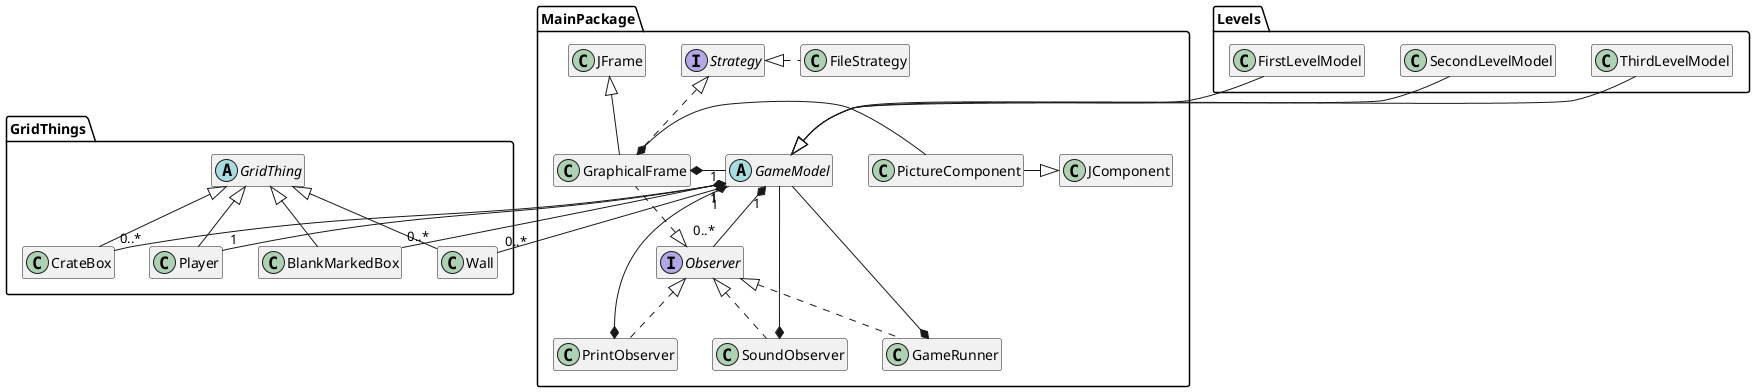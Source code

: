 @startuml
class GridThings.CrateBox
class MainPackage.PictureComponent
abstract class GridThings.GridThing
class Levels.SecondLevelModel
interface MainPackage.Strategy
class MainPackage.PrintObserver
class GridThings.Player
class Levels.FirstLevelModel
class Levels.ThirdLevelModel
interface MainPackage.Observer
class GridThings.BlankMarkedBox
class MainPackage.GameRunner
class GridThings.Wall
class MainPackage.FileStrategy
class MainPackage.GraphicalFrame
class MainPackage.SoundObserver
abstract class MainPackage.GameModel

hide members

MainPackage.GameModel <|-u- Levels.FirstLevelModel
MainPackage.GameModel <|-u- Levels.SecondLevelModel
MainPackage.GameModel <|-u- Levels.ThirdLevelModel

MainPackage.JComponent <|-l- MainPackage.PictureComponent

MainPackage.Observer <|.. MainPackage.PrintObserver
GridThings.GridThing <|-- GridThings.CrateBox
GridThings.GridThing <|-- GridThings.Player
GridThings.GridThing <|-- GridThings.BlankMarkedBox
GridThings.GridThing <|-- GridThings.Wall



MainPackage.Observer <|.. MainPackage.GameRunner
MainPackage.Strategy <|.r. MainPackage.FileStrategy
MainPackage.Observer <|.. MainPackage.GraphicalFrame
MainPackage.Strategy <|.. MainPackage.GraphicalFrame
MainPackage.JFrame <|-- MainPackage.GraphicalFrame
MainPackage.Observer <|.. MainPackage.SoundObserver

MainPackage.GameModel "1" *-d- "1" GridThings.Player
MainPackage.GameModel "1" *-d- "0..*" GridThings.Wall
MainPackage.GameModel "1" *-d- "0..*" GridThings.CrateBox
MainPackage.GameModel "1" *-d- "0..*" GridThings.BlankMarkedBox


MainPackage.SoundObserver  *-d- MainPackage.GameModel
MainPackage.GraphicalFrame *-r- MainPackage.GameModel
MainPackage.PrintObserver *-- MainPackage.GameModel
MainPackage.GameRunner *-u- MainPackage.GameModel
MainPackage.GraphicalFrame *-r- MainPackage.PictureComponent

'MainPackage.GameRunner .u.> Levels.FirstLevelModel
'MainPackage.GameRunner .u.> Levels.SecondLevelModel
MainPackage.GameModel "1" *-- "0..*" MainPackage.Observer

'Levels.FirstLevelModel -[hidden]-- Levels.SecondLevelModel
'Levels.SecondLevelModel -[hidden]-- Levels.ThirdLevelModel
'MainPackage +-u- Levels
@enduml